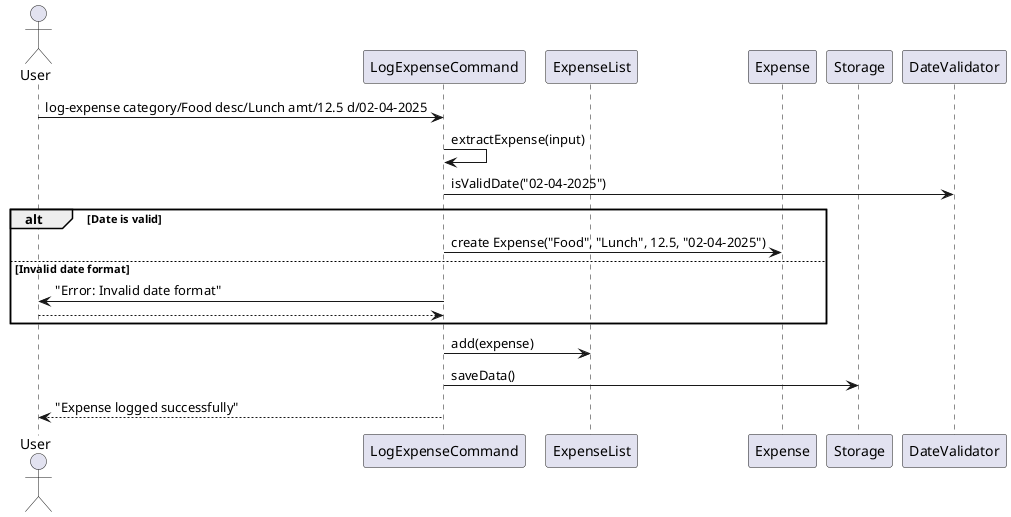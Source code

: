 @startuml

actor User
participant "LogExpenseCommand" as LogCmd
participant "ExpenseList" as ExpenseList
participant "Expense" as Expense
participant "Storage" as Storage
participant "DateValidator" as DateValidator

User -> LogCmd: log-expense category/Food desc/Lunch amt/12.5 d/02-04-2025

LogCmd -> LogCmd: extractExpense(input)
LogCmd -> DateValidator: isValidDate("02-04-2025")

alt Date is valid
    LogCmd -> Expense: create Expense("Food", "Lunch", 12.5, "02-04-2025")
else Invalid date format
    LogCmd -> User: "Error: Invalid date format"
    return
end

LogCmd -> ExpenseList: add(expense)
LogCmd -> Storage: saveData()

User <-- LogCmd: "Expense logged successfully"

@enduml